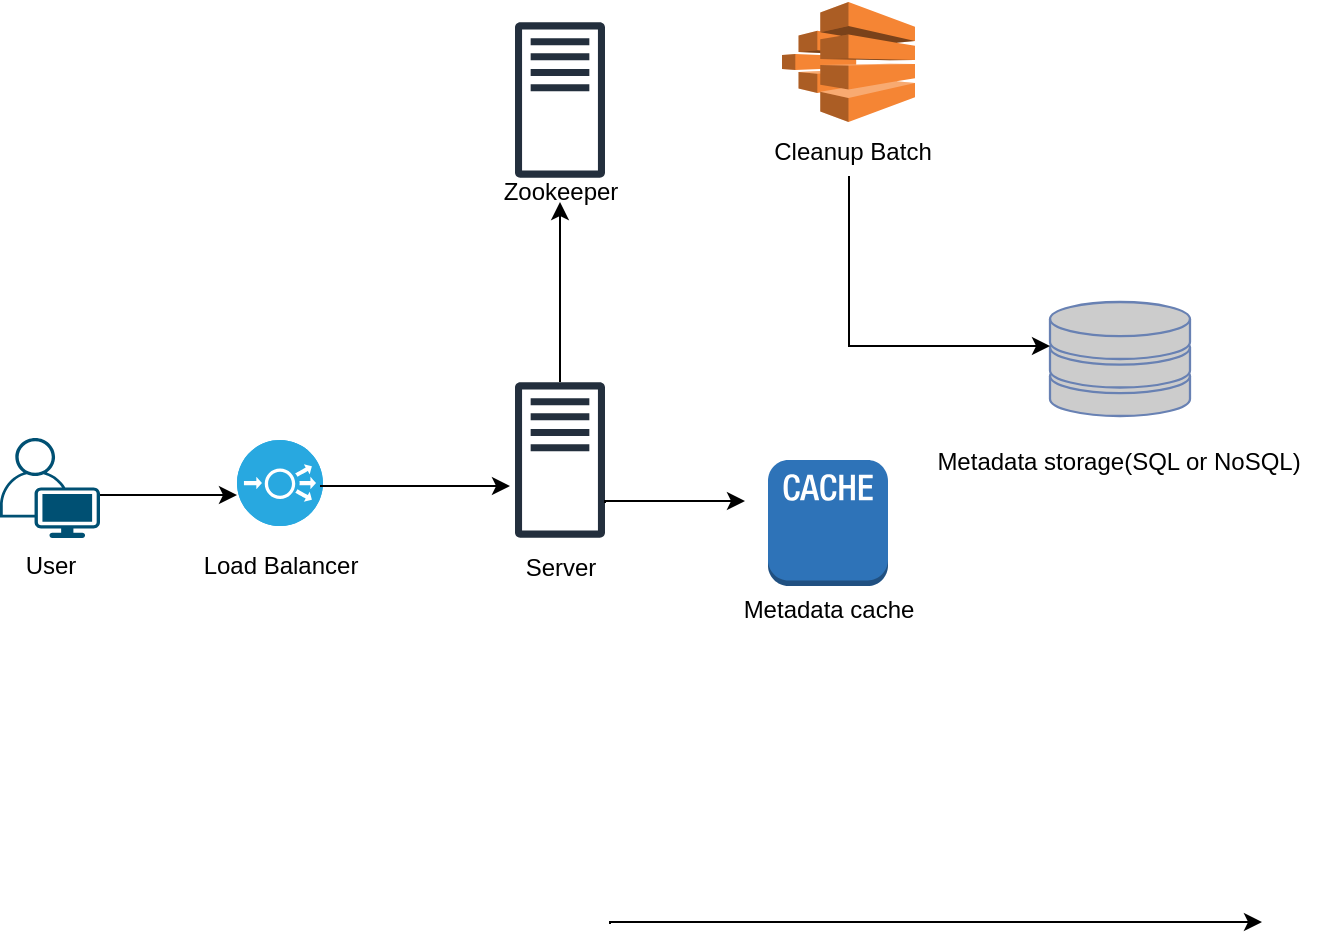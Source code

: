 <mxfile version="24.7.6">
  <diagram name="페이지-1" id="gEVF9tBYOcruon_PCZiV">
    <mxGraphModel dx="794" dy="540" grid="1" gridSize="10" guides="1" tooltips="1" connect="1" arrows="1" fold="1" page="1" pageScale="1" pageWidth="827" pageHeight="1169" math="0" shadow="0">
      <root>
        <mxCell id="0" />
        <mxCell id="1" parent="0" />
        <mxCell id="D_jV_ZvVJkU1zCtAop03-5" style="edgeStyle=orthogonalEdgeStyle;rounded=0;orthogonalLoop=1;jettySize=auto;html=1;" edge="1" parent="1">
          <mxGeometry relative="1" as="geometry">
            <mxPoint x="560" y="160" as="targetPoint" />
            <mxPoint x="560" y="250" as="sourcePoint" />
          </mxGeometry>
        </mxCell>
        <mxCell id="D_jV_ZvVJkU1zCtAop03-7" value="Server" style="text;html=1;align=center;verticalAlign=middle;resizable=0;points=[];autosize=1;strokeColor=none;fillColor=none;" vertex="1" parent="1">
          <mxGeometry x="530" y="328" width="60" height="30" as="geometry" />
        </mxCell>
        <mxCell id="D_jV_ZvVJkU1zCtAop03-8" value="" style="group" vertex="1" connectable="0" parent="1">
          <mxGeometry x="370" y="279" width="100" height="78" as="geometry" />
        </mxCell>
        <mxCell id="D_jV_ZvVJkU1zCtAop03-9" value="" style="fillColor=#28A8E0;verticalLabelPosition=bottom;sketch=0;html=1;strokeColor=#ffffff;verticalAlign=top;align=center;points=[[0.145,0.145,0],[0.5,0,0],[0.855,0.145,0],[1,0.5,0],[0.855,0.855,0],[0.5,1,0],[0.145,0.855,0],[0,0.5,0]];pointerEvents=1;shape=mxgraph.cisco_safe.compositeIcon;bgIcon=ellipse;resIcon=mxgraph.cisco_safe.capability.load_balancer;" vertex="1" parent="D_jV_ZvVJkU1zCtAop03-8">
          <mxGeometry x="28.5" width="43" height="43" as="geometry" />
        </mxCell>
        <mxCell id="D_jV_ZvVJkU1zCtAop03-10" value="Load Balancer" style="text;html=1;align=center;verticalAlign=middle;resizable=0;points=[];autosize=1;strokeColor=none;fillColor=none;" vertex="1" parent="D_jV_ZvVJkU1zCtAop03-8">
          <mxGeometry y="48" width="100" height="30" as="geometry" />
        </mxCell>
        <mxCell id="D_jV_ZvVJkU1zCtAop03-12" value="" style="outlineConnect=0;dashed=0;verticalLabelPosition=bottom;verticalAlign=top;align=center;html=1;shape=mxgraph.aws3.batch;fillColor=#F58534;gradientColor=none;" vertex="1" parent="1">
          <mxGeometry x="671" y="60" width="66.5" height="60" as="geometry" />
        </mxCell>
        <mxCell id="D_jV_ZvVJkU1zCtAop03-13" style="edgeStyle=orthogonalEdgeStyle;rounded=0;orthogonalLoop=1;jettySize=auto;html=1;" edge="1" parent="1">
          <mxGeometry relative="1" as="geometry">
            <mxPoint x="440" y="302" as="sourcePoint" />
            <Array as="points">
              <mxPoint x="490" y="302" />
              <mxPoint x="490" y="302" />
            </Array>
            <mxPoint x="535" y="302" as="targetPoint" />
          </mxGeometry>
        </mxCell>
        <mxCell id="D_jV_ZvVJkU1zCtAop03-14" value="Cleanup Batch" style="text;html=1;align=center;verticalAlign=middle;resizable=0;points=[];autosize=1;strokeColor=none;fillColor=none;" vertex="1" parent="1">
          <mxGeometry x="656" y="120" width="100" height="30" as="geometry" />
        </mxCell>
        <mxCell id="D_jV_ZvVJkU1zCtAop03-15" style="edgeStyle=orthogonalEdgeStyle;rounded=0;orthogonalLoop=1;jettySize=auto;html=1;entryX=0;entryY=0.5;entryDx=0;entryDy=0;entryPerimeter=0;exitX=0.98;exitY=0.51;exitDx=0;exitDy=0;exitPerimeter=0;" edge="1" parent="1">
          <mxGeometry relative="1" as="geometry">
            <mxPoint x="329" y="309.5" as="sourcePoint" />
            <mxPoint x="398.5" y="306.5" as="targetPoint" />
            <Array as="points">
              <mxPoint x="329" y="306" />
            </Array>
          </mxGeometry>
        </mxCell>
        <mxCell id="D_jV_ZvVJkU1zCtAop03-16" value="Metadata cache" style="text;html=1;align=center;verticalAlign=middle;resizable=0;points=[];autosize=1;strokeColor=none;fillColor=none;" vertex="1" parent="1">
          <mxGeometry x="639" y="349" width="110" height="30" as="geometry" />
        </mxCell>
        <mxCell id="D_jV_ZvVJkU1zCtAop03-17" value="" style="outlineConnect=0;dashed=0;verticalLabelPosition=bottom;verticalAlign=top;align=center;html=1;shape=mxgraph.aws3.cache_node;fillColor=#2E73B8;gradientColor=none;" vertex="1" parent="1">
          <mxGeometry x="664" y="289" width="60" height="63" as="geometry" />
        </mxCell>
        <mxCell id="D_jV_ZvVJkU1zCtAop03-20" value="" style="fontColor=#0066CC;verticalAlign=top;verticalLabelPosition=bottom;labelPosition=center;align=center;html=1;outlineConnect=0;fillColor=#CCCCCC;strokeColor=#6881B3;gradientColor=none;gradientDirection=north;strokeWidth=2;shape=mxgraph.networks.storage;" vertex="1" parent="1">
          <mxGeometry x="805" y="210" width="70" height="57" as="geometry" />
        </mxCell>
        <mxCell id="D_jV_ZvVJkU1zCtAop03-21" value="Metadata storage(SQL or NoSQL)" style="text;html=1;align=center;verticalAlign=middle;resizable=0;points=[];autosize=1;strokeColor=none;fillColor=none;" vertex="1" parent="1">
          <mxGeometry x="734" y="275" width="210" height="30" as="geometry" />
        </mxCell>
        <mxCell id="D_jV_ZvVJkU1zCtAop03-24" style="edgeStyle=orthogonalEdgeStyle;rounded=0;orthogonalLoop=1;jettySize=auto;html=1;entryX=0;entryY=0.86;entryDx=0;entryDy=0;entryPerimeter=0;" edge="1" parent="1">
          <mxGeometry relative="1" as="geometry">
            <mxPoint x="585" y="521" as="sourcePoint" />
            <mxPoint x="911" y="520.02" as="targetPoint" />
            <Array as="points">
              <mxPoint x="585" y="520" />
            </Array>
          </mxGeometry>
        </mxCell>
        <mxCell id="D_jV_ZvVJkU1zCtAop03-26" style="edgeStyle=orthogonalEdgeStyle;rounded=0;orthogonalLoop=1;jettySize=auto;html=1;entryX=0;entryY=0.86;entryDx=0;entryDy=0;entryPerimeter=0;exitX=0.485;exitY=0.9;exitDx=0;exitDy=0;exitPerimeter=0;" edge="1" parent="1" source="D_jV_ZvVJkU1zCtAop03-14">
          <mxGeometry relative="1" as="geometry">
            <mxPoint x="689" y="162" as="sourcePoint" />
            <mxPoint x="805" y="232.02" as="targetPoint" />
            <Array as="points">
              <mxPoint x="705" y="232" />
            </Array>
          </mxGeometry>
        </mxCell>
        <mxCell id="D_jV_ZvVJkU1zCtAop03-36" value="" style="sketch=0;outlineConnect=0;fontColor=#232F3E;gradientColor=none;fillColor=#232F3D;strokeColor=none;dashed=0;verticalLabelPosition=bottom;verticalAlign=top;align=center;html=1;fontSize=12;fontStyle=0;aspect=fixed;pointerEvents=1;shape=mxgraph.aws4.traditional_server;" vertex="1" parent="1">
          <mxGeometry x="537.5" y="250" width="45" height="78" as="geometry" />
        </mxCell>
        <mxCell id="D_jV_ZvVJkU1zCtAop03-37" style="edgeStyle=orthogonalEdgeStyle;rounded=0;orthogonalLoop=1;jettySize=auto;html=1;" edge="1" parent="1">
          <mxGeometry relative="1" as="geometry">
            <mxPoint x="582.5" y="310.5" as="sourcePoint" />
            <mxPoint x="652.5" y="309.5" as="targetPoint" />
            <Array as="points">
              <mxPoint x="582.5" y="309.5" />
            </Array>
          </mxGeometry>
        </mxCell>
        <mxCell id="D_jV_ZvVJkU1zCtAop03-46" value="" style="sketch=0;outlineConnect=0;fontColor=#232F3E;gradientColor=none;fillColor=#232F3D;strokeColor=none;dashed=0;verticalLabelPosition=bottom;verticalAlign=top;align=center;html=1;fontSize=12;fontStyle=0;aspect=fixed;pointerEvents=1;shape=mxgraph.aws4.traditional_server;" vertex="1" parent="1">
          <mxGeometry x="537.5" y="70" width="45" height="78" as="geometry" />
        </mxCell>
        <mxCell id="D_jV_ZvVJkU1zCtAop03-48" value="Zookeeper" style="text;html=1;align=center;verticalAlign=middle;resizable=0;points=[];autosize=1;strokeColor=none;fillColor=none;" vertex="1" parent="1">
          <mxGeometry x="520" y="140" width="80" height="30" as="geometry" />
        </mxCell>
        <mxCell id="D_jV_ZvVJkU1zCtAop03-50" value="User" style="points=[[0.35,0,0],[0.98,0.51,0],[1,0.71,0],[0.67,1,0],[0,0.795,0],[0,0.65,0]];verticalLabelPosition=bottom;sketch=0;html=1;verticalAlign=top;aspect=fixed;align=center;pointerEvents=1;shape=mxgraph.cisco19.user;fillColor=#005073;strokeColor=none;" vertex="1" parent="1">
          <mxGeometry x="280" y="278" width="50" height="50" as="geometry" />
        </mxCell>
      </root>
    </mxGraphModel>
  </diagram>
</mxfile>
